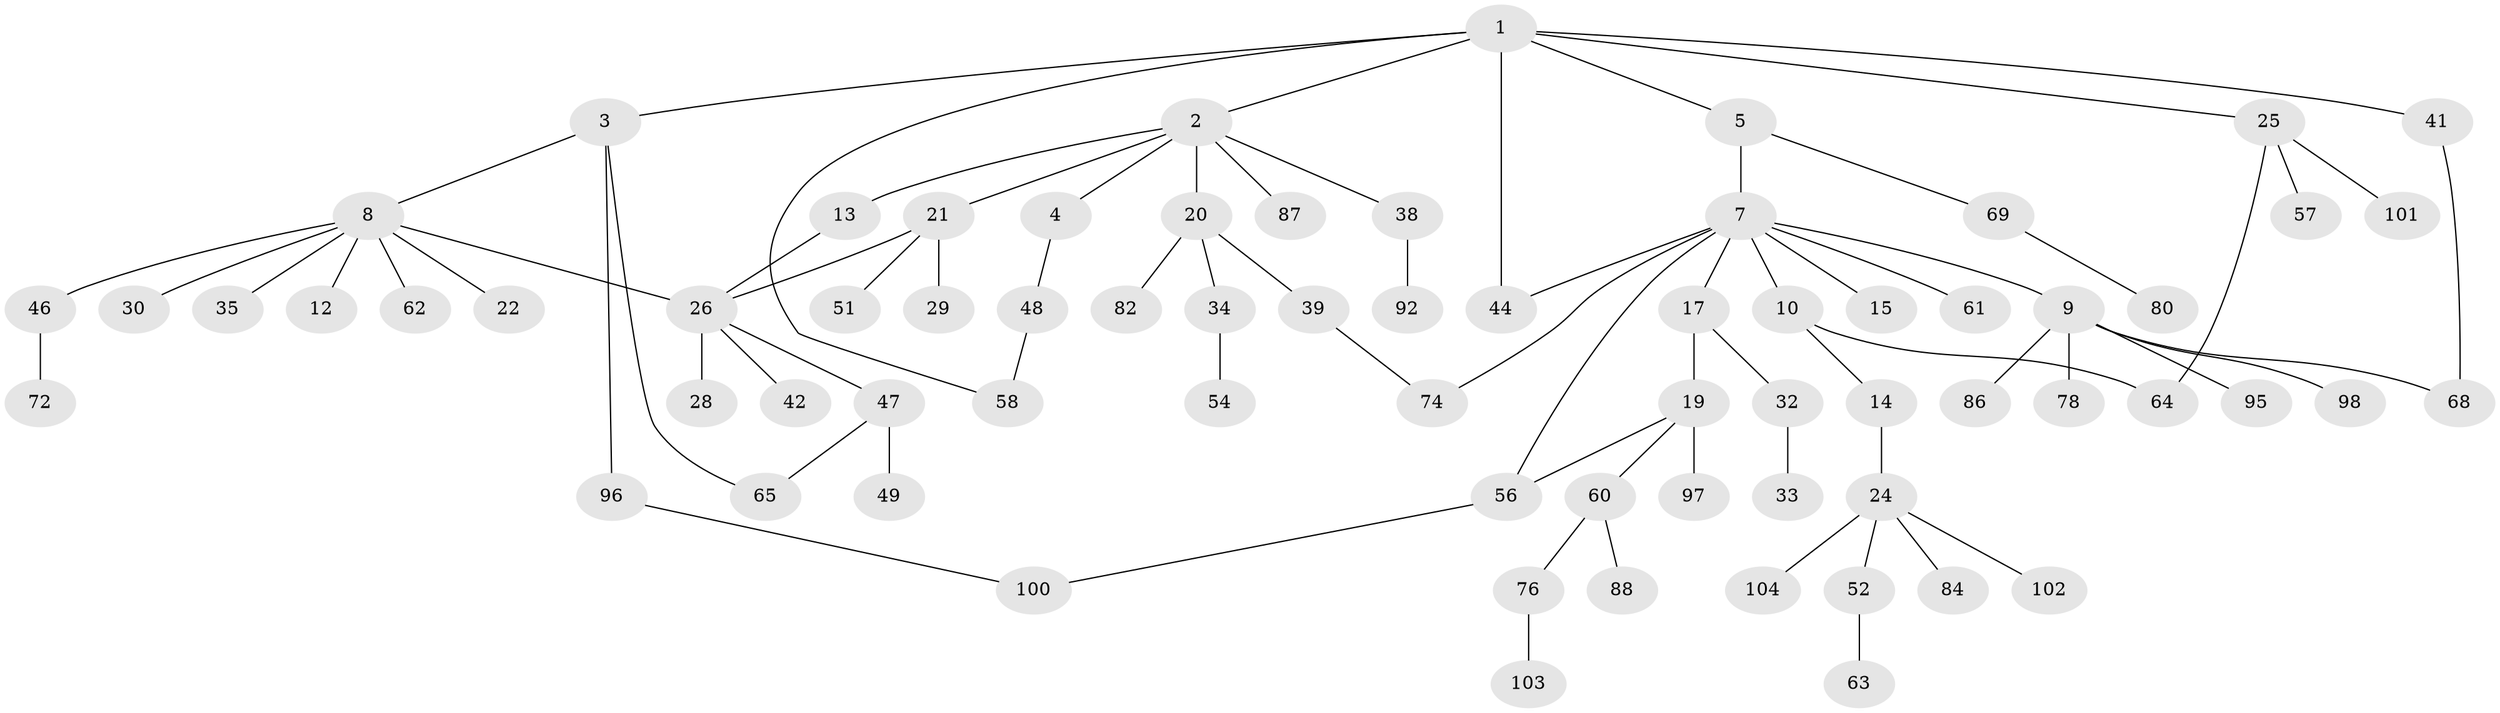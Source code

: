 // original degree distribution, {6: 0.01904761904761905, 8: 0.01904761904761905, 4: 0.08571428571428572, 3: 0.10476190476190476, 1: 0.41904761904761906, 7: 0.01904761904761905, 2: 0.3238095238095238, 5: 0.009523809523809525}
// Generated by graph-tools (version 1.1) at 2025/10/02/27/25 16:10:55]
// undirected, 71 vertices, 80 edges
graph export_dot {
graph [start="1"]
  node [color=gray90,style=filled];
  1 [super="+11"];
  2 [super="+81"];
  3 [super="+55"];
  4 [super="+6"];
  5;
  7 [super="+18"];
  8 [super="+23"];
  9 [super="+94"];
  10 [super="+27"];
  12;
  13 [super="+16"];
  14;
  15 [super="+70"];
  17 [super="+37"];
  19 [super="+50"];
  20 [super="+40"];
  21 [super="+31"];
  22;
  24 [super="+45"];
  25 [super="+89"];
  26 [super="+75"];
  28;
  29;
  30;
  32;
  33;
  34 [super="+36"];
  35;
  38;
  39 [super="+43"];
  41 [super="+77"];
  42;
  44;
  46 [super="+83"];
  47 [super="+53"];
  48 [super="+99"];
  49;
  51 [super="+59"];
  52 [super="+91"];
  54;
  56 [super="+90"];
  57;
  58 [super="+66"];
  60 [super="+79"];
  61 [super="+73"];
  62 [super="+67"];
  63;
  64;
  65 [super="+71"];
  68 [super="+93"];
  69;
  72;
  74;
  76;
  78;
  80;
  82 [super="+85"];
  84;
  86;
  87;
  88;
  92;
  95;
  96;
  97;
  98;
  100;
  101;
  102 [super="+105"];
  103;
  104;
  1 -- 2;
  1 -- 3;
  1 -- 5;
  1 -- 58;
  1 -- 44;
  1 -- 25;
  1 -- 41;
  2 -- 4;
  2 -- 13;
  2 -- 20;
  2 -- 21;
  2 -- 38;
  2 -- 87;
  3 -- 8;
  3 -- 96;
  3 -- 65;
  4 -- 48;
  5 -- 7;
  5 -- 69;
  7 -- 9;
  7 -- 10;
  7 -- 15;
  7 -- 17;
  7 -- 61;
  7 -- 74;
  7 -- 56;
  7 -- 44;
  8 -- 12;
  8 -- 22;
  8 -- 35;
  8 -- 62;
  8 -- 46;
  8 -- 30;
  8 -- 26;
  9 -- 78;
  9 -- 86;
  9 -- 95;
  9 -- 98;
  9 -- 68;
  10 -- 14;
  10 -- 64;
  13 -- 26;
  14 -- 24;
  17 -- 19;
  17 -- 32;
  19 -- 60;
  19 -- 97;
  19 -- 56;
  20 -- 34;
  20 -- 39;
  20 -- 82;
  21 -- 29;
  21 -- 51;
  21 -- 26;
  24 -- 52;
  24 -- 84;
  24 -- 102;
  24 -- 104;
  25 -- 57;
  25 -- 101;
  25 -- 64;
  26 -- 28;
  26 -- 42;
  26 -- 47;
  32 -- 33;
  34 -- 54;
  38 -- 92;
  39 -- 74;
  41 -- 68;
  46 -- 72;
  47 -- 49;
  47 -- 65;
  48 -- 58;
  52 -- 63;
  56 -- 100;
  60 -- 76;
  60 -- 88;
  69 -- 80;
  76 -- 103;
  96 -- 100;
}
